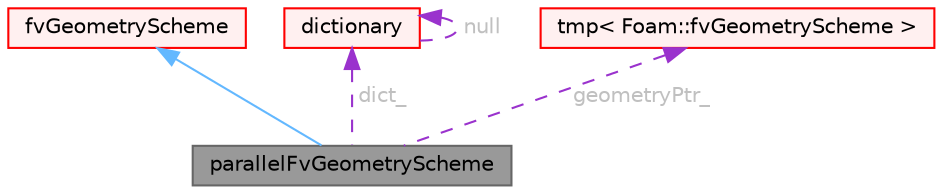 digraph "parallelFvGeometryScheme"
{
 // LATEX_PDF_SIZE
  bgcolor="transparent";
  edge [fontname=Helvetica,fontsize=10,labelfontname=Helvetica,labelfontsize=10];
  node [fontname=Helvetica,fontsize=10,shape=box,height=0.2,width=0.4];
  Node1 [id="Node000001",label="parallelFvGeometryScheme",height=0.2,width=0.4,color="gray40", fillcolor="grey60", style="filled", fontcolor="black",tooltip="Geometry calculation scheme with explicit sync of face-geometry across processor patches."];
  Node2 -> Node1 [id="edge1_Node000001_Node000002",dir="back",color="steelblue1",style="solid",tooltip=" "];
  Node2 [id="Node000002",label="fvGeometryScheme",height=0.2,width=0.4,color="red", fillcolor="#FFF0F0", style="filled",URL="$classFoam_1_1fvGeometryScheme.html",tooltip="Abstract base class for geometry calculation schemes."];
  Node24 -> Node1 [id="edge2_Node000001_Node000024",dir="back",color="darkorchid3",style="dashed",tooltip=" ",label=" dict_",fontcolor="grey" ];
  Node24 [id="Node000024",label="dictionary",height=0.2,width=0.4,color="red", fillcolor="#FFF0F0", style="filled",URL="$classFoam_1_1dictionary.html",tooltip="A list of keyword definitions, which are a keyword followed by a number of values (eg,..."];
  Node24 -> Node24 [id="edge3_Node000024_Node000024",dir="back",color="darkorchid3",style="dashed",tooltip=" ",label=" null",fontcolor="grey" ];
  Node55 -> Node1 [id="edge4_Node000001_Node000055",dir="back",color="darkorchid3",style="dashed",tooltip=" ",label=" geometryPtr_",fontcolor="grey" ];
  Node55 [id="Node000055",label="tmp\< Foam::fvGeometryScheme \>",height=0.2,width=0.4,color="red", fillcolor="#FFF0F0", style="filled",URL="$classFoam_1_1tmp.html",tooltip=" "];
}
